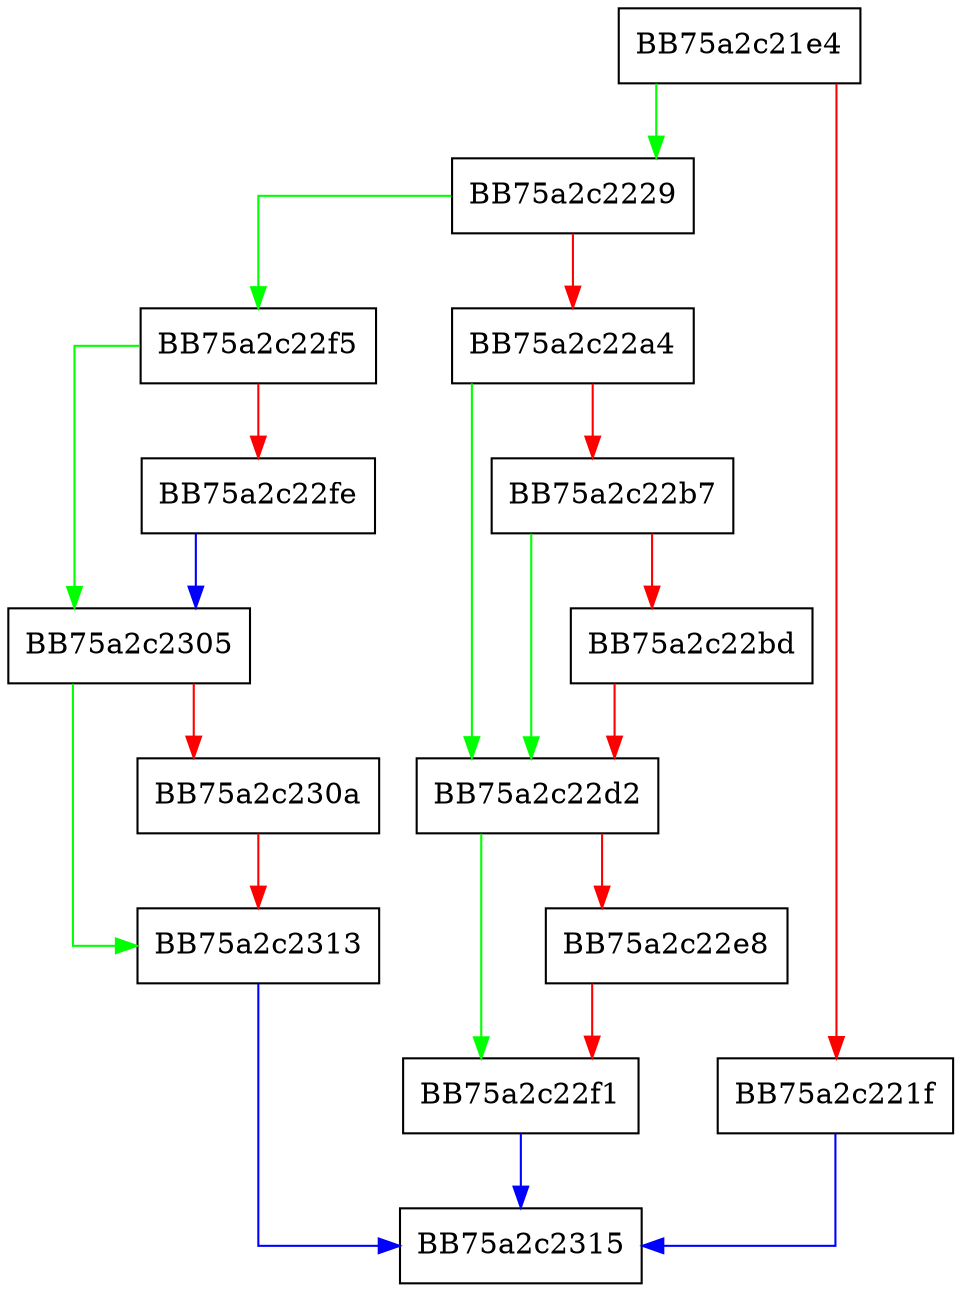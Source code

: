 digraph OpenNextNamespace {
  node [shape="box"];
  graph [splines=ortho];
  BB75a2c21e4 -> BB75a2c2229 [color="green"];
  BB75a2c21e4 -> BB75a2c221f [color="red"];
  BB75a2c221f -> BB75a2c2315 [color="blue"];
  BB75a2c2229 -> BB75a2c22f5 [color="green"];
  BB75a2c2229 -> BB75a2c22a4 [color="red"];
  BB75a2c22a4 -> BB75a2c22d2 [color="green"];
  BB75a2c22a4 -> BB75a2c22b7 [color="red"];
  BB75a2c22b7 -> BB75a2c22d2 [color="green"];
  BB75a2c22b7 -> BB75a2c22bd [color="red"];
  BB75a2c22bd -> BB75a2c22d2 [color="red"];
  BB75a2c22d2 -> BB75a2c22f1 [color="green"];
  BB75a2c22d2 -> BB75a2c22e8 [color="red"];
  BB75a2c22e8 -> BB75a2c22f1 [color="red"];
  BB75a2c22f1 -> BB75a2c2315 [color="blue"];
  BB75a2c22f5 -> BB75a2c2305 [color="green"];
  BB75a2c22f5 -> BB75a2c22fe [color="red"];
  BB75a2c22fe -> BB75a2c2305 [color="blue"];
  BB75a2c2305 -> BB75a2c2313 [color="green"];
  BB75a2c2305 -> BB75a2c230a [color="red"];
  BB75a2c230a -> BB75a2c2313 [color="red"];
  BB75a2c2313 -> BB75a2c2315 [color="blue"];
}